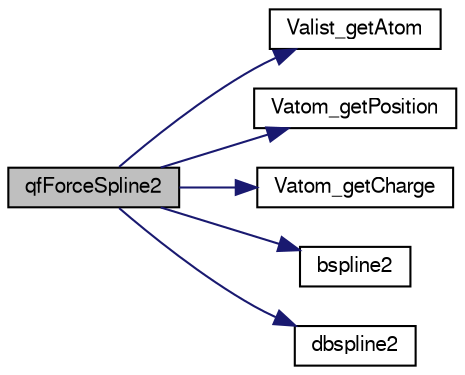 digraph "qfForceSpline2"
{
  edge [fontname="FreeSans",fontsize="10",labelfontname="FreeSans",labelfontsize="10"];
  node [fontname="FreeSans",fontsize="10",shape=record];
  rankdir="LR";
  Node1 [label="qfForceSpline2",height=0.2,width=0.4,color="black", fillcolor="grey75", style="filled" fontcolor="black"];
  Node1 -> Node2 [color="midnightblue",fontsize="10",style="solid",fontname="FreeSans"];
  Node2 [label="Valist_getAtom",height=0.2,width=0.4,color="black", fillcolor="white", style="filled",URL="$group___valist.html#gaf9175f6b6d2c33ad79bd525fc9e0e043",tooltip="Get pointer to particular atom in list."];
  Node1 -> Node3 [color="midnightblue",fontsize="10",style="solid",fontname="FreeSans"];
  Node3 [label="Vatom_getPosition",height=0.2,width=0.4,color="black", fillcolor="white", style="filled",URL="$group___vatom.html#ga282b06da5d33678cab1173a6fe5bc89c",tooltip="Get atomic position."];
  Node1 -> Node4 [color="midnightblue",fontsize="10",style="solid",fontname="FreeSans"];
  Node4 [label="Vatom_getCharge",height=0.2,width=0.4,color="black", fillcolor="white", style="filled",URL="$group___vatom.html#gad310786c8f4b295fea34c76b9c308ac5",tooltip="Get atomic charge."];
  Node1 -> Node5 [color="midnightblue",fontsize="10",style="solid",fontname="FreeSans"];
  Node5 [label="bspline2",height=0.2,width=0.4,color="black", fillcolor="white", style="filled",URL="$vpmg_8h.html#a50d8ef438d4a7a76d869fb256b24d372",tooltip="Evaluate a cubic B-spline."];
  Node1 -> Node6 [color="midnightblue",fontsize="10",style="solid",fontname="FreeSans"];
  Node6 [label="dbspline2",height=0.2,width=0.4,color="black", fillcolor="white", style="filled",URL="$vpmg_8h.html#a8a4a959a2448c20bfc3660f04077892e",tooltip="Evaluate a cubic B-spline derivative."];
}
